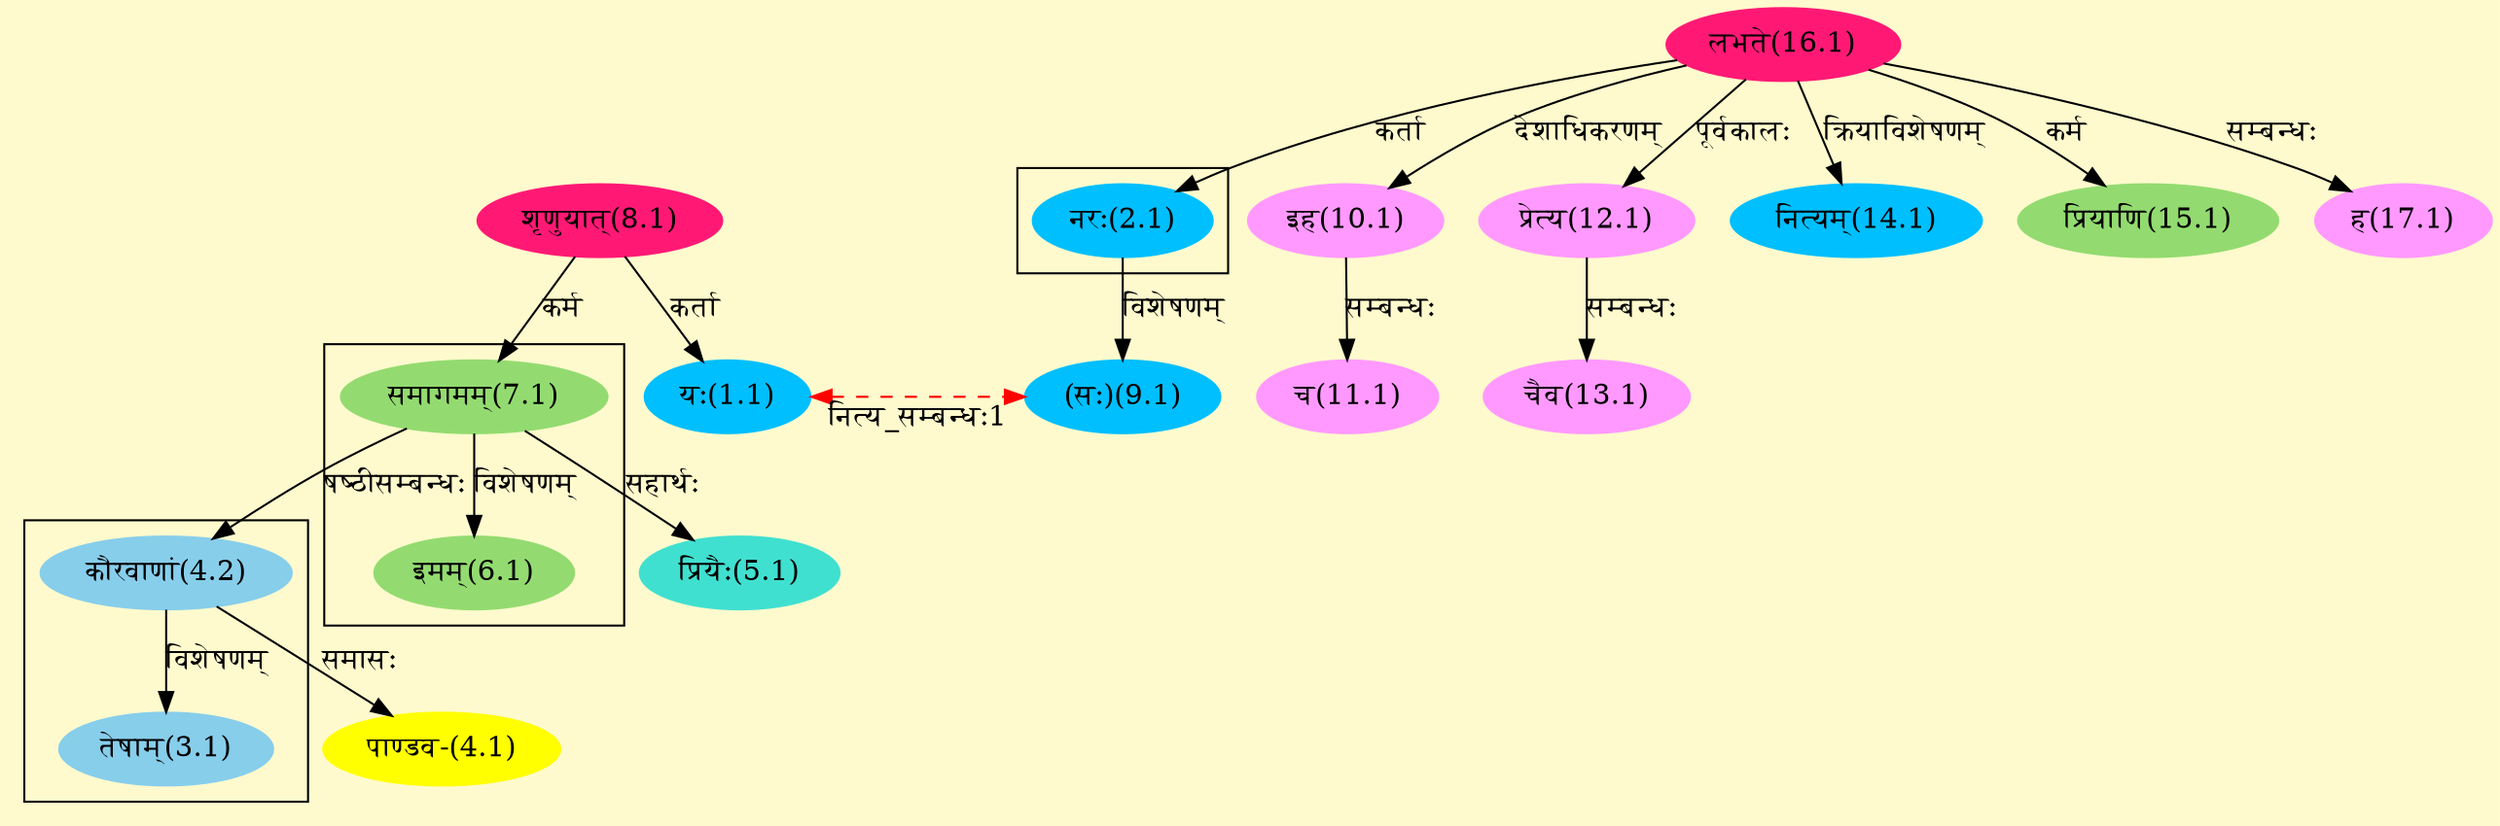 digraph G{
rankdir=BT;
 compound=true;
 bgcolor="lemonchiffon1";

subgraph cluster_1{
Node3_1 [style=filled, color="#87CEEB" label = "तेषाम्(3.1)"]
Node4_2 [style=filled, color="#87CEEB" label = "कौरवाणां(4.2)"]

}

subgraph cluster_2{
Node6_1 [style=filled, color="#93DB70" label = "इमम्(6.1)"]
Node7_1 [style=filled, color="#93DB70" label = "समागमम्(7.1)"]

}

subgraph cluster_3{
Node9_1 [style=filled, color="#00BFFF" label = "(सः)(9.1)"]
Node2_1 [style=filled, color="#00BFFF" label = "नरः(2.1)"]

}
Node1_1 [style=filled, color="#00BFFF" label = "यः(1.1)"]
Node8_1 [style=filled, color="#FF1975" label = "शृणुयात्(8.1)"]
Node9_1 [style=filled, color="#00BFFF" label = "(सः)(9.1)"]
Node2_1 [style=filled, color="#00BFFF" label = "नरः(2.1)"]
Node16_1 [style=filled, color="#FF1975" label = "लभते(16.1)"]
Node4_1 [style=filled, color="#FFFF00" label = "पाण्डव-(4.1)"]
Node4_2 [style=filled, color="#87CEEB" label = "कौरवाणां(4.2)"]
Node7_1 [style=filled, color="#93DB70" label = "समागमम्(7.1)"]
Node5_1 [style=filled, color="#40E0D0" label = "प्रियैः(5.1)"]
Node [style=filled, color="" label = "()"]
Node10_1 [style=filled, color="#FF99FF" label = "इह(10.1)"]
Node11_1 [style=filled, color="#FF99FF" label = "च(11.1)"]
Node12_1 [style=filled, color="#FF99FF" label = "प्रेत्य(12.1)"]
Node13_1 [style=filled, color="#FF99FF" label = "चैव(13.1)"]
Node14_1 [style=filled, color="#00BFFF" label = "नित्यम्(14.1)"]
Node15_1 [style=filled, color="#93DB70" label = "प्रियाणि(15.1)"]
Node17_1 [style=filled, color="#FF99FF" label = "ह(17.1)"]
{rank = same; Node1_1; Node9_1;}
/* Start of Relations section */

Node1_1 -> Node8_1 [  label="कर्ता"  dir="back" ]
Node1_1 -> Node9_1 [ style=dashed color="red" label="नित्य_सम्बन्धः1"  dir="both" ]
Node2_1 -> Node16_1 [  label="कर्ता"  dir="back" ]
Node3_1 -> Node4_2 [  label="विशेषणम्"  dir="back" ]
Node4_1 -> Node4_2 [  label="समासः"  dir="back" ]
Node4_2 -> Node7_1 [  label="षष्ठीसम्बन्धः"  dir="back" ]
Node5_1 -> Node7_1 [  label="सहार्थः"  dir="back" ]
Node6_1 -> Node7_1 [  label="विशेषणम्"  dir="back" ]
Node7_1 -> Node8_1 [  label="कर्म"  dir="back" ]
Node9_1 -> Node2_1 [  label="विशेषणम्"  dir="back" ]
Node10_1 -> Node16_1 [  label="देशाधिकरणम्"  dir="back" ]
Node11_1 -> Node10_1 [  label="सम्बन्धः"  dir="back" ]
Node12_1 -> Node16_1 [  label="पूर्वकालः"  dir="back" ]
Node13_1 -> Node12_1 [  label="सम्बन्धः"  dir="back" ]
Node14_1 -> Node16_1 [  label="क्रियाविशेषणम्"  dir="back" ]
Node15_1 -> Node16_1 [  label="कर्म"  dir="back" ]
Node17_1 -> Node16_1 [  label="सम्बन्धः"  dir="back" ]
}
